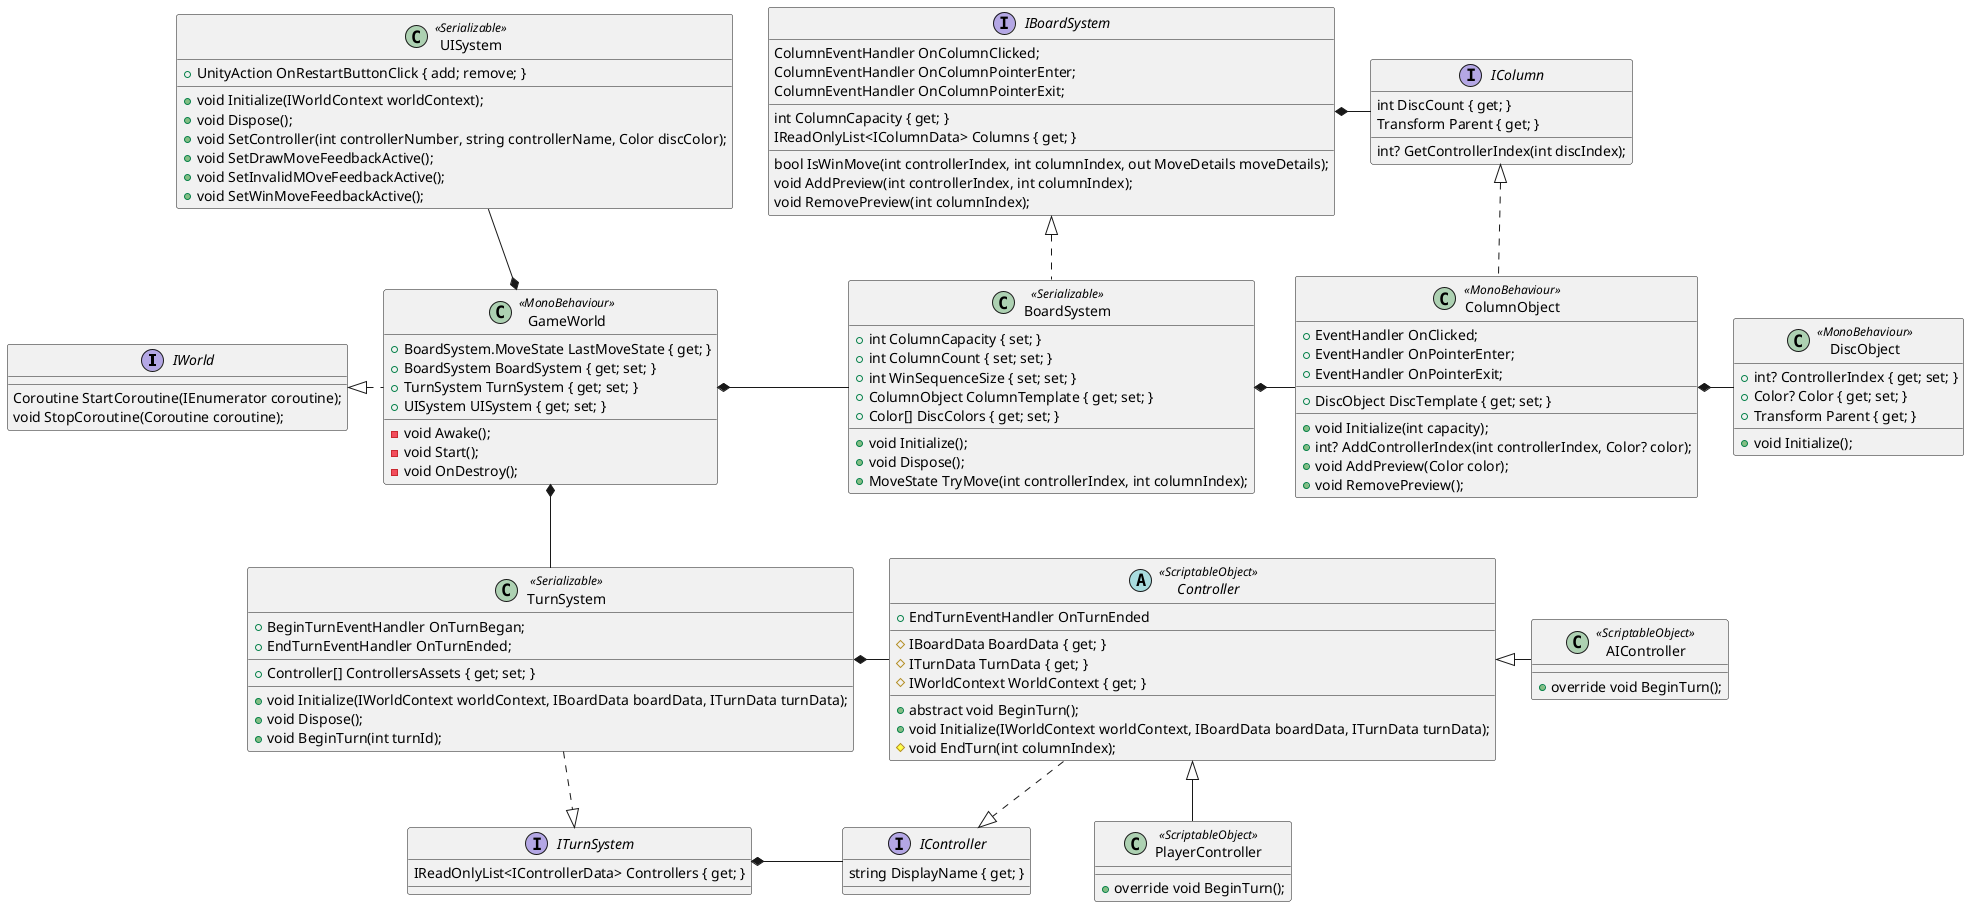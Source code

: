 @startuml

interface IWorld
{
  Coroutine StartCoroutine(IEnumerator coroutine);
  void StopCoroutine(Coroutine coroutine);
}

class GameWorld <<MonoBehaviour>>
{
  +BoardSystem.MoveState LastMoveState { get; }
  +BoardSystem BoardSystem { get; set; }
  +TurnSystem TurnSystem { get; set; }
  +UISystem UISystem { get; set; }
  __
  -void Awake();
  -void Start();
  -void OnDestroy();
}

interface IBoardSystem
{
  ColumnEventHandler OnColumnClicked;
  ColumnEventHandler OnColumnPointerEnter;
  ColumnEventHandler OnColumnPointerExit;
  __
  int ColumnCapacity { get; }
  IReadOnlyList<IColumnData> Columns { get; }
  __
  bool IsWinMove(int controllerIndex, int columnIndex, out MoveDetails moveDetails);
  void AddPreview(int controllerIndex, int columnIndex);
  void RemovePreview(int columnIndex);
}

class BoardSystem <<Serializable>>
{
  +int ColumnCapacity { set; }
  +int ColumnCount { set; set; }
  +int WinSequenceSize { set; set; }
  +ColumnObject ColumnTemplate { get; set; }
  +Color[] DiscColors { get; set; }
  __
  +void Initialize();
  +void Dispose();
  +MoveState TryMove(int controllerIndex, int columnIndex);
}

interface IColumn
{
  int DiscCount { get; }
  Transform Parent { get; }
  __
  int? GetControllerIndex(int discIndex);
}

class ColumnObject <<MonoBehaviour>>
{
  +EventHandler OnClicked;
  +EventHandler OnPointerEnter;
  +EventHandler OnPointerExit;
  __
  +DiscObject DiscTemplate { get; set; }
  __
  +void Initialize(int capacity);
  +int? AddControllerIndex(int controllerIndex, Color? color);
  +void AddPreview(Color color);
  +void RemovePreview();
}

class DiscObject <<MonoBehaviour>>
{
  +int? ControllerIndex { get; set; }
  +Color? Color { get; set; }
  +Transform Parent { get; }
  __
  +void Initialize();
}

interface ITurnSystem
{
  IReadOnlyList<IControllerData> Controllers { get; }
}

class TurnSystem <<Serializable>>
{
  +BeginTurnEventHandler OnTurnBegan;
  +EndTurnEventHandler OnTurnEnded;
  __
  +Controller[] ControllersAssets { get; set; }
  __
  +void Initialize(IWorldContext worldContext, IBoardData boardData, ITurnData turnData);
  +void Dispose();
  +void BeginTurn(int turnId);
}

interface IController
{
  string DisplayName { get; }
}

abstract class Controller <<ScriptableObject>>
{
  +EndTurnEventHandler OnTurnEnded
  __
  #IBoardData BoardData { get; }
  #ITurnData TurnData { get; }
  #IWorldContext WorldContext { get; }
  __
  +abstract void BeginTurn();
  +void Initialize(IWorldContext worldContext, IBoardData boardData, ITurnData turnData);
  #void EndTurn(int columnIndex);
}

class PlayerController <<ScriptableObject>>
{
  +override void BeginTurn();
}

class AIController <<ScriptableObject>>
{
  +override void BeginTurn();
}

class UISystem <<Serializable>>
{
  +UnityAction OnRestartButtonClick { add; remove; }
  __
  +void Initialize(IWorldContext worldContext);
  +void Dispose();
  +void SetController(int controllerNumber, string controllerName, Color discColor);
  +void SetDrawMoveFeedbackActive();
  +void SetInvalidMOveFeedbackActive();
  +void SetWinMoveFeedbackActive();
}

IWorld <|.right. GameWorld
GameWorld *-right- BoardSystem
GameWorld *-down- TurnSystem
GameWorld *-up- UISystem

IBoardSystem <|.down. BoardSystem
IBoardSystem *-right- IColumn
BoardSystem *-right- ColumnObject

IColumn <|.down. ColumnObject
ColumnObject *-right- DiscObject

ITurnSystem <|.up. TurnSystem
ITurnSystem *-right- IController
TurnSystem *-right- Controller

IController <|.up. Controller
Controller <|-down- PlayerController
Controller <|-right- AIController

@enduml
